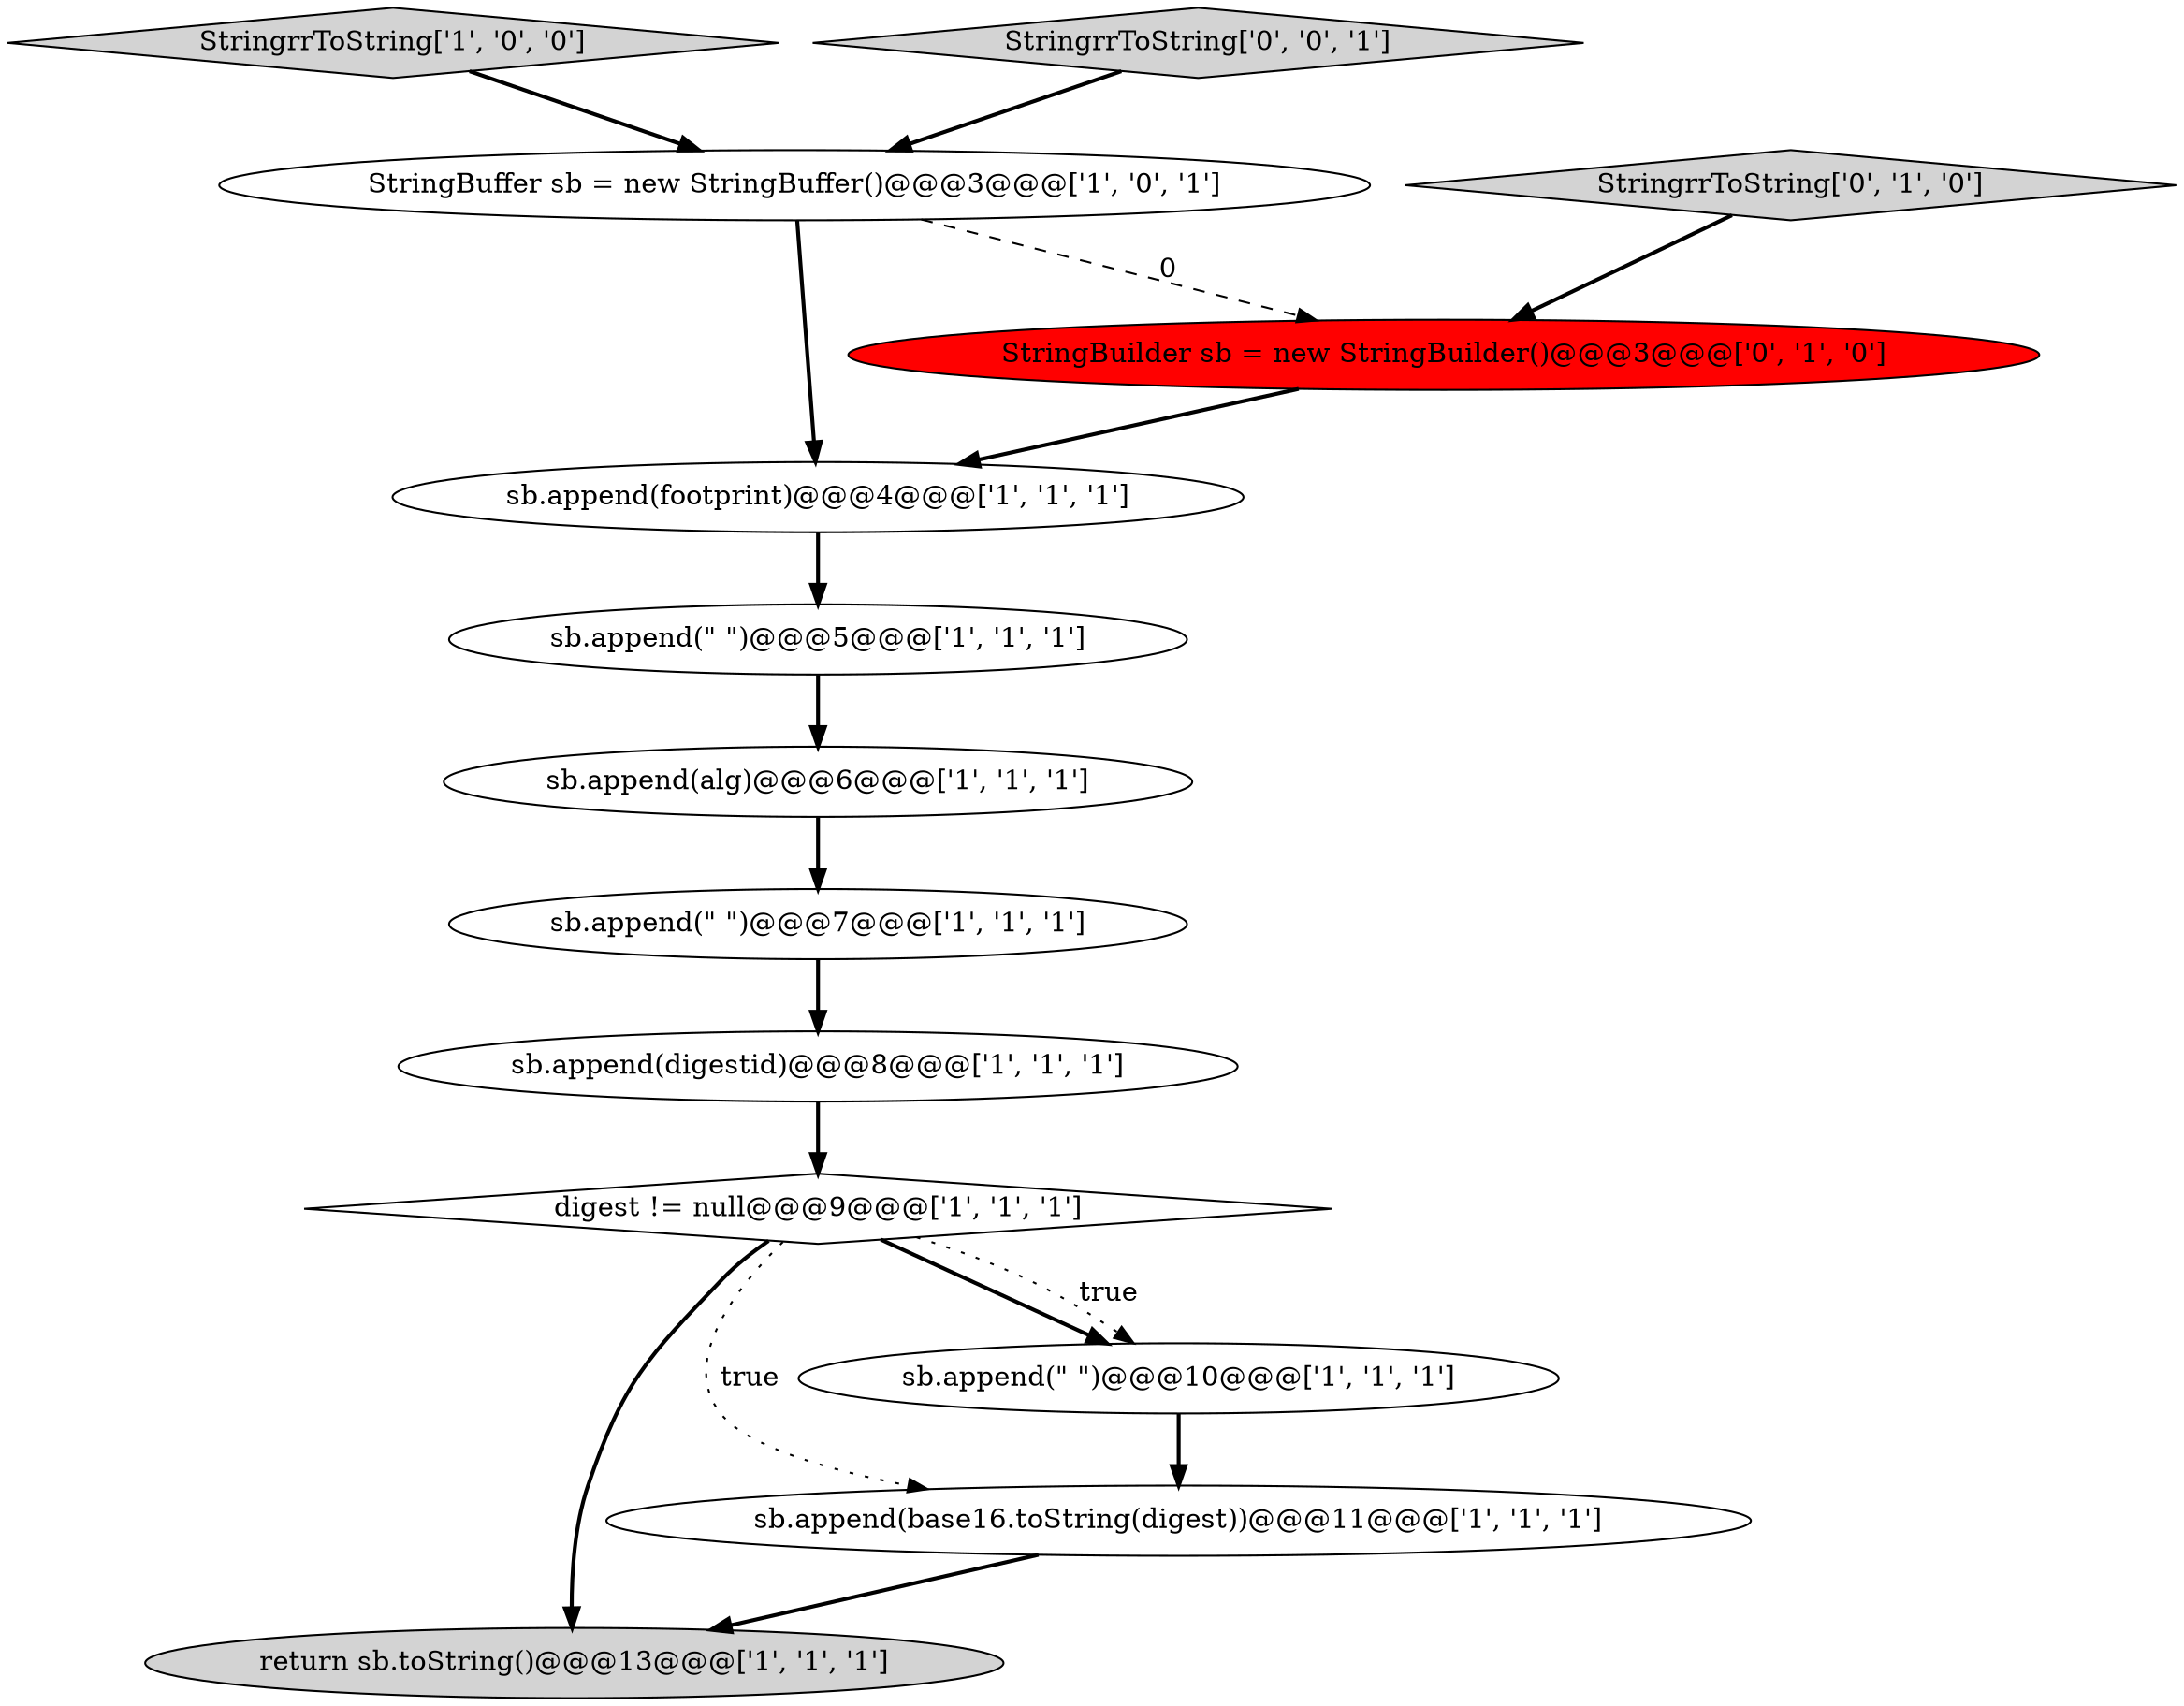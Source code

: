 digraph {
4 [style = filled, label = "sb.append(\" \")@@@5@@@['1', '1', '1']", fillcolor = white, shape = ellipse image = "AAA0AAABBB1BBB"];
6 [style = filled, label = "StringrrToString['1', '0', '0']", fillcolor = lightgray, shape = diamond image = "AAA0AAABBB1BBB"];
11 [style = filled, label = "StringBuilder sb = new StringBuilder()@@@3@@@['0', '1', '0']", fillcolor = red, shape = ellipse image = "AAA1AAABBB2BBB"];
7 [style = filled, label = "sb.append(digestid)@@@8@@@['1', '1', '1']", fillcolor = white, shape = ellipse image = "AAA0AAABBB1BBB"];
8 [style = filled, label = "StringBuffer sb = new StringBuffer()@@@3@@@['1', '0', '1']", fillcolor = white, shape = ellipse image = "AAA0AAABBB1BBB"];
10 [style = filled, label = "sb.append(alg)@@@6@@@['1', '1', '1']", fillcolor = white, shape = ellipse image = "AAA0AAABBB1BBB"];
12 [style = filled, label = "StringrrToString['0', '1', '0']", fillcolor = lightgray, shape = diamond image = "AAA0AAABBB2BBB"];
2 [style = filled, label = "sb.append(\" \")@@@7@@@['1', '1', '1']", fillcolor = white, shape = ellipse image = "AAA0AAABBB1BBB"];
3 [style = filled, label = "return sb.toString()@@@13@@@['1', '1', '1']", fillcolor = lightgray, shape = ellipse image = "AAA0AAABBB1BBB"];
5 [style = filled, label = "sb.append(footprint)@@@4@@@['1', '1', '1']", fillcolor = white, shape = ellipse image = "AAA0AAABBB1BBB"];
0 [style = filled, label = "digest != null@@@9@@@['1', '1', '1']", fillcolor = white, shape = diamond image = "AAA0AAABBB1BBB"];
9 [style = filled, label = "sb.append(base16.toString(digest))@@@11@@@['1', '1', '1']", fillcolor = white, shape = ellipse image = "AAA0AAABBB1BBB"];
13 [style = filled, label = "StringrrToString['0', '0', '1']", fillcolor = lightgray, shape = diamond image = "AAA0AAABBB3BBB"];
1 [style = filled, label = "sb.append(\" \")@@@10@@@['1', '1', '1']", fillcolor = white, shape = ellipse image = "AAA0AAABBB1BBB"];
0->3 [style = bold, label=""];
4->10 [style = bold, label=""];
9->3 [style = bold, label=""];
11->5 [style = bold, label=""];
10->2 [style = bold, label=""];
1->9 [style = bold, label=""];
7->0 [style = bold, label=""];
2->7 [style = bold, label=""];
13->8 [style = bold, label=""];
8->5 [style = bold, label=""];
8->11 [style = dashed, label="0"];
0->9 [style = dotted, label="true"];
0->1 [style = bold, label=""];
5->4 [style = bold, label=""];
6->8 [style = bold, label=""];
0->1 [style = dotted, label="true"];
12->11 [style = bold, label=""];
}
